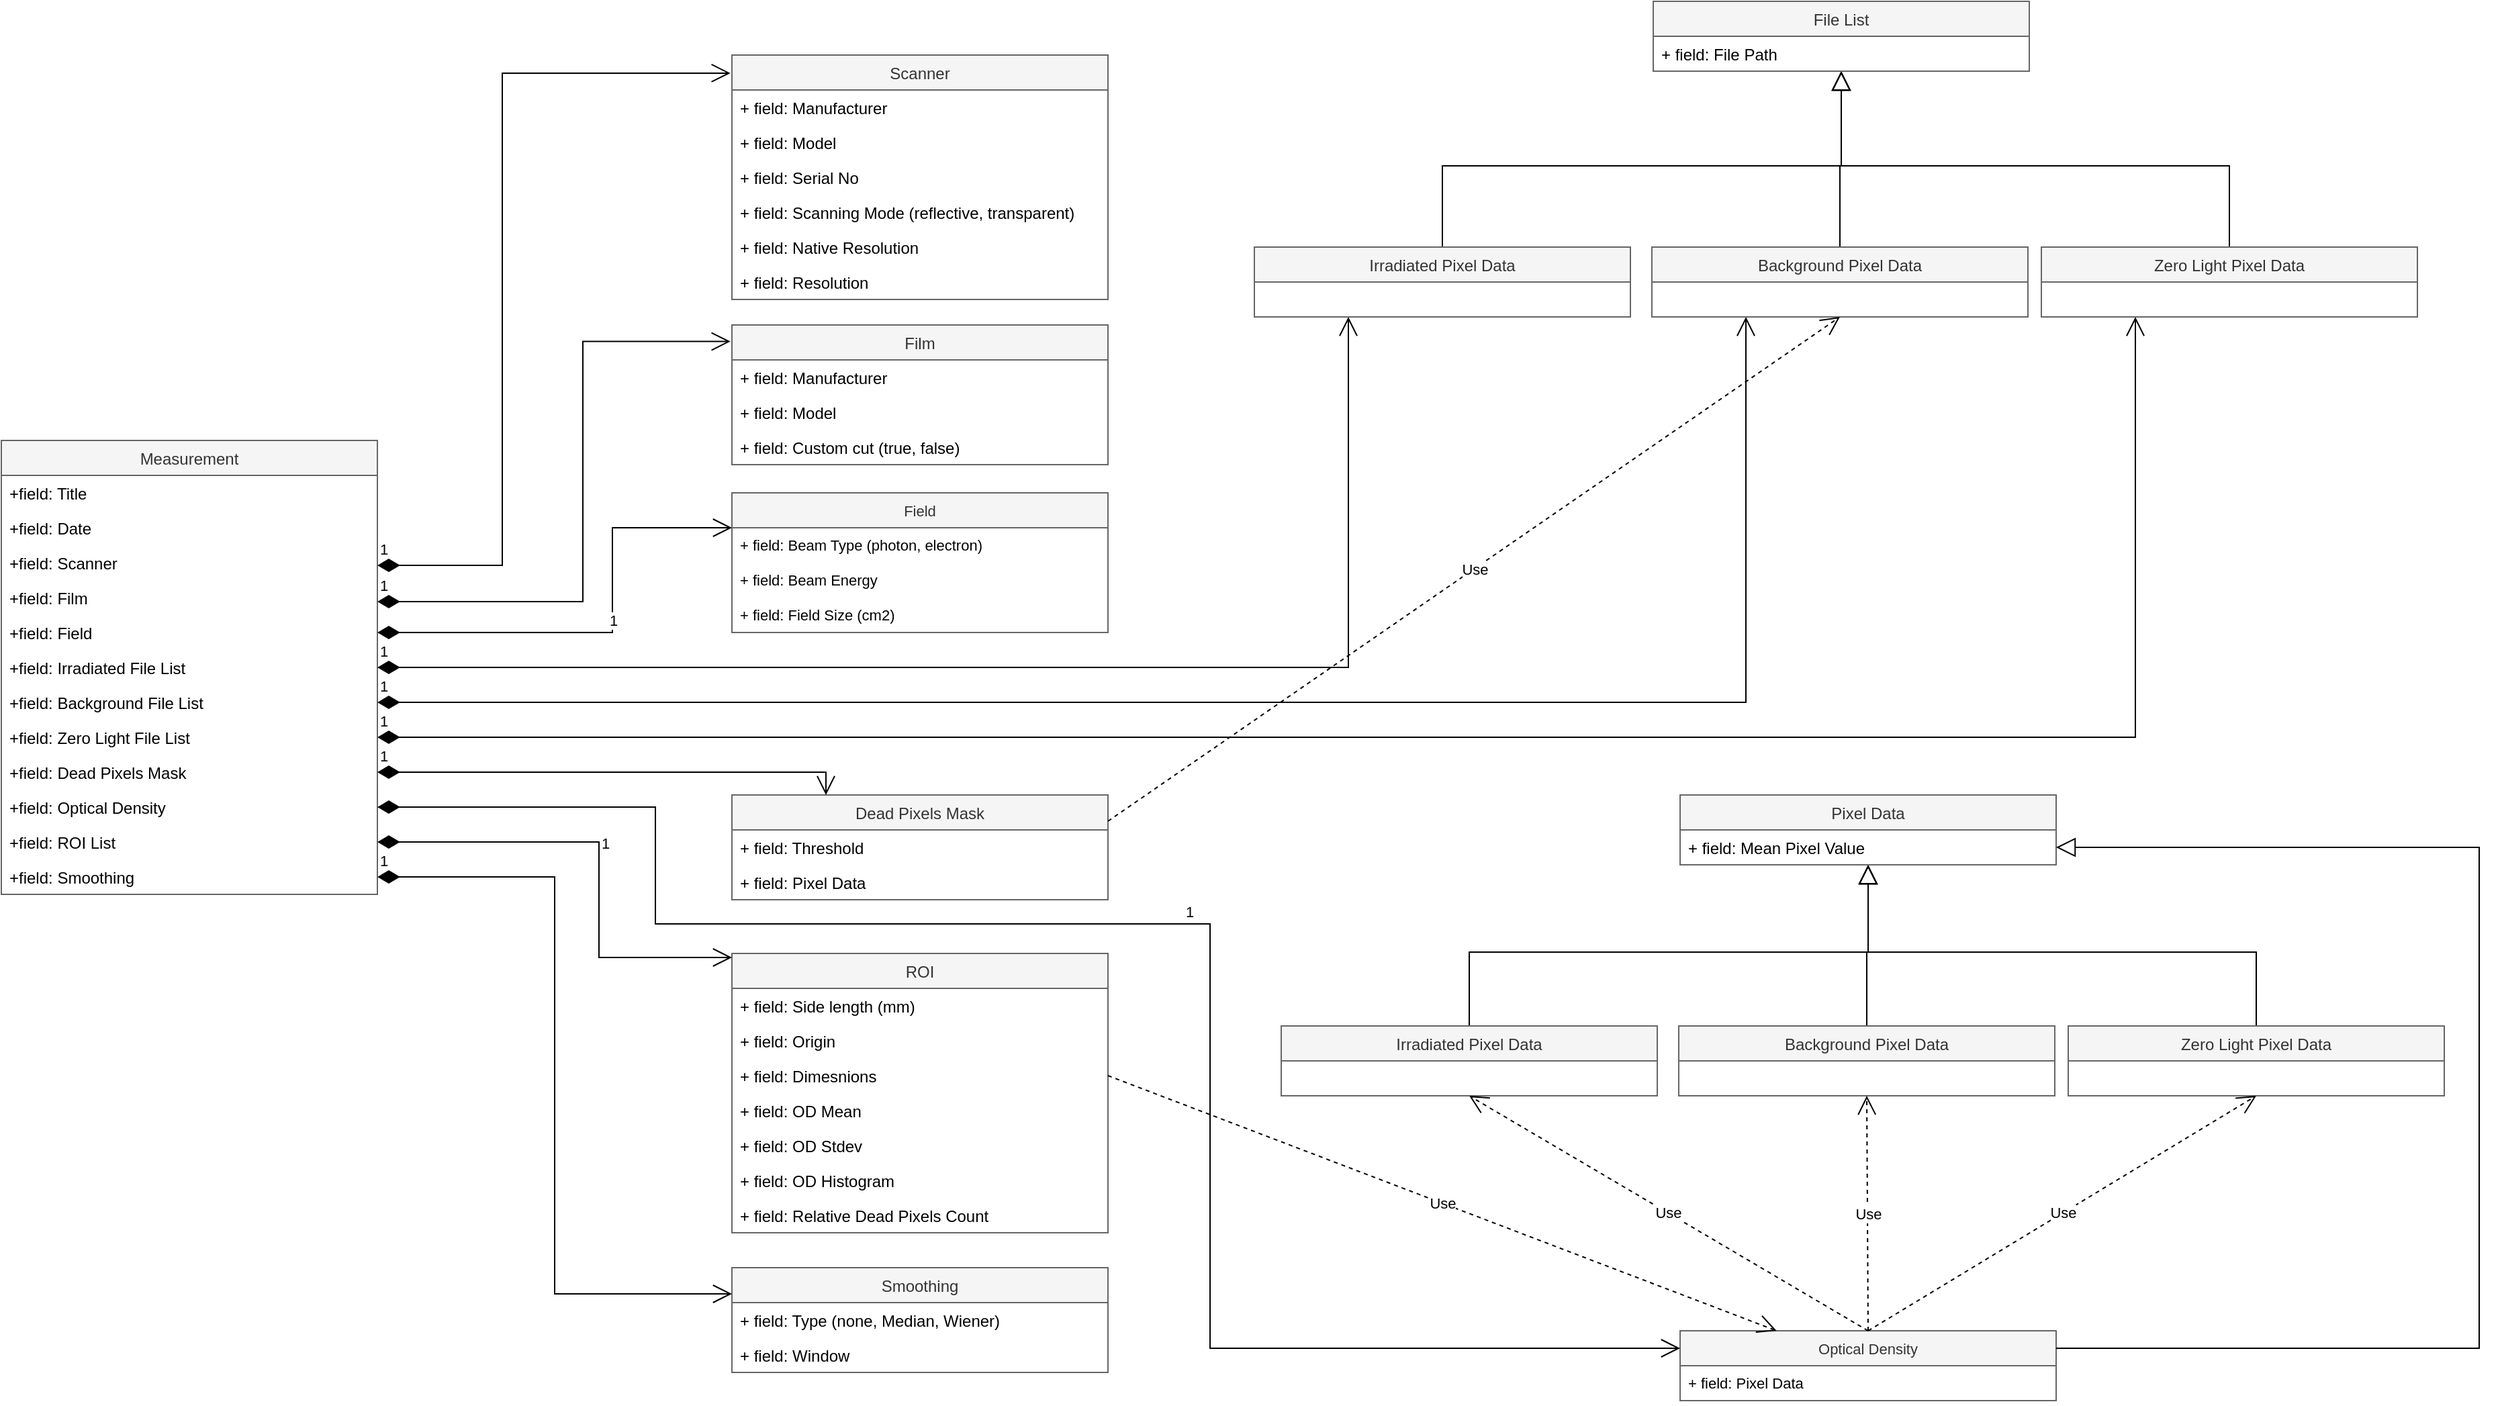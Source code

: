 <mxfile version="18.1.2" type="device"><diagram id="Cgivi8TTcmem7rVzOhgb" name="Page-1"><mxGraphModel dx="2188" dy="1557" grid="0" gridSize="10" guides="1" tooltips="1" connect="1" arrows="1" fold="1" page="0" pageScale="1" pageWidth="1920" pageHeight="1200" background="none" math="0" shadow="0"><root><mxCell id="0"/><mxCell id="1" parent="0"/><mxCell id="pAHylOsLLGRIV1jF3Gna-67" style="edgeStyle=orthogonalEdgeStyle;rounded=0;orthogonalLoop=1;jettySize=auto;html=1;exitX=0.5;exitY=0;exitDx=0;exitDy=0;endArrow=block;endFill=0;endSize=12;entryX=0.5;entryY=1;entryDx=0;entryDy=0;" edge="1" parent="1" source="pAHylOsLLGRIV1jF3Gna-60" target="pAHylOsLLGRIV1jF3Gna-33"><mxGeometry relative="1" as="geometry"><mxPoint x="1412" y="424" as="targetPoint"/></mxGeometry></mxCell><mxCell id="pAHylOsLLGRIV1jF3Gna-77" style="edgeStyle=orthogonalEdgeStyle;rounded=0;orthogonalLoop=1;jettySize=auto;html=1;exitX=0.5;exitY=0;exitDx=0;exitDy=0;endArrow=block;endFill=0;endSize=12;entryX=0.5;entryY=1;entryDx=0;entryDy=0;" edge="1" parent="1" source="pAHylOsLLGRIV1jF3Gna-65" target="pAHylOsLLGRIV1jF3Gna-33"><mxGeometry relative="1" as="geometry"><mxPoint x="877" y="675" as="sourcePoint"/><mxPoint x="1462" y="414" as="targetPoint"/></mxGeometry></mxCell><mxCell id="pAHylOsLLGRIV1jF3Gna-78" style="edgeStyle=orthogonalEdgeStyle;rounded=0;orthogonalLoop=1;jettySize=auto;html=1;exitX=0.5;exitY=0;exitDx=0;exitDy=0;endArrow=block;endFill=0;endSize=12;entryX=0.5;entryY=1;entryDx=0;entryDy=0;" edge="1" parent="1" source="pAHylOsLLGRIV1jF3Gna-66" target="pAHylOsLLGRIV1jF3Gna-33"><mxGeometry relative="1" as="geometry"><mxPoint x="887" y="685" as="sourcePoint"/><mxPoint x="1466" y="443" as="targetPoint"/></mxGeometry></mxCell><mxCell id="pAHylOsLLGRIV1jF3Gna-5" value="Measurement" style="swimlane;fontStyle=0;childLayout=stackLayout;horizontal=1;startSize=26;fillColor=#f5f5f5;horizontalStack=0;resizeParent=1;resizeParentMax=0;resizeLast=0;collapsible=1;marginBottom=0;fontColor=#333333;strokeColor=#666666;" vertex="1" parent="1"><mxGeometry x="50" y="60" width="280" height="338" as="geometry"/></mxCell><mxCell id="pAHylOsLLGRIV1jF3Gna-11" value="+field: Title&#xA;" style="text;strokeColor=none;fillColor=none;align=left;verticalAlign=top;spacingLeft=4;spacingRight=4;overflow=hidden;rotatable=0;points=[[0,0.5],[1,0.5]];portConstraint=eastwest;" vertex="1" parent="pAHylOsLLGRIV1jF3Gna-5"><mxGeometry y="26" width="280" height="26" as="geometry"/></mxCell><mxCell id="pAHylOsLLGRIV1jF3Gna-12" value="+field: Date" style="text;strokeColor=none;fillColor=none;align=left;verticalAlign=top;spacingLeft=4;spacingRight=4;overflow=hidden;rotatable=0;points=[[0,0.5],[1,0.5]];portConstraint=eastwest;" vertex="1" parent="pAHylOsLLGRIV1jF3Gna-5"><mxGeometry y="52" width="280" height="26" as="geometry"/></mxCell><mxCell id="pAHylOsLLGRIV1jF3Gna-14" value="+field: Scanner" style="text;strokeColor=none;fillColor=none;align=left;verticalAlign=top;spacingLeft=4;spacingRight=4;overflow=hidden;rotatable=0;points=[[0,0.5],[1,0.5]];portConstraint=eastwest;" vertex="1" parent="pAHylOsLLGRIV1jF3Gna-5"><mxGeometry y="78" width="280" height="26" as="geometry"/></mxCell><mxCell id="pAHylOsLLGRIV1jF3Gna-15" value="+field: Film" style="text;strokeColor=none;fillColor=none;align=left;verticalAlign=top;spacingLeft=4;spacingRight=4;overflow=hidden;rotatable=0;points=[[0,0.5],[1,0.5]];portConstraint=eastwest;" vertex="1" parent="pAHylOsLLGRIV1jF3Gna-5"><mxGeometry y="104" width="280" height="26" as="geometry"/></mxCell><mxCell id="pAHylOsLLGRIV1jF3Gna-122" value="+field: Field" style="text;strokeColor=none;fillColor=none;align=left;verticalAlign=top;spacingLeft=4;spacingRight=4;overflow=hidden;rotatable=0;points=[[0,0.5],[1,0.5]];portConstraint=eastwest;" vertex="1" parent="pAHylOsLLGRIV1jF3Gna-5"><mxGeometry y="130" width="280" height="26" as="geometry"/></mxCell><mxCell id="pAHylOsLLGRIV1jF3Gna-6" value="+field: Irradiated File List&#xA;" style="text;strokeColor=none;fillColor=none;align=left;verticalAlign=top;spacingLeft=4;spacingRight=4;overflow=hidden;rotatable=0;points=[[0,0.5],[1,0.5]];portConstraint=eastwest;" vertex="1" parent="pAHylOsLLGRIV1jF3Gna-5"><mxGeometry y="156" width="280" height="26" as="geometry"/></mxCell><mxCell id="pAHylOsLLGRIV1jF3Gna-7" value="+field: Background File List" style="text;strokeColor=none;fillColor=none;align=left;verticalAlign=top;spacingLeft=4;spacingRight=4;overflow=hidden;rotatable=0;points=[[0,0.5],[1,0.5]];portConstraint=eastwest;" vertex="1" parent="pAHylOsLLGRIV1jF3Gna-5"><mxGeometry y="182" width="280" height="26" as="geometry"/></mxCell><mxCell id="pAHylOsLLGRIV1jF3Gna-8" value="+field: Zero Light File List" style="text;strokeColor=none;fillColor=none;align=left;verticalAlign=top;spacingLeft=4;spacingRight=4;overflow=hidden;rotatable=0;points=[[0,0.5],[1,0.5]];portConstraint=eastwest;" vertex="1" parent="pAHylOsLLGRIV1jF3Gna-5"><mxGeometry y="208" width="280" height="26" as="geometry"/></mxCell><mxCell id="pAHylOsLLGRIV1jF3Gna-9" value="+field: Dead Pixels Mask" style="text;strokeColor=none;fillColor=none;align=left;verticalAlign=top;spacingLeft=4;spacingRight=4;overflow=hidden;rotatable=0;points=[[0,0.5],[1,0.5]];portConstraint=eastwest;" vertex="1" parent="pAHylOsLLGRIV1jF3Gna-5"><mxGeometry y="234" width="280" height="26" as="geometry"/></mxCell><mxCell id="pAHylOsLLGRIV1jF3Gna-10" value="+field: Optical Density" style="text;strokeColor=none;fillColor=none;align=left;verticalAlign=top;spacingLeft=4;spacingRight=4;overflow=hidden;rotatable=0;points=[[0,0.5],[1,0.5]];portConstraint=eastwest;" vertex="1" parent="pAHylOsLLGRIV1jF3Gna-5"><mxGeometry y="260" width="280" height="26" as="geometry"/></mxCell><mxCell id="pAHylOsLLGRIV1jF3Gna-32" value="+field: ROI List" style="text;strokeColor=none;fillColor=none;align=left;verticalAlign=top;spacingLeft=4;spacingRight=4;overflow=hidden;rotatable=0;points=[[0,0.5],[1,0.5]];portConstraint=eastwest;" vertex="1" parent="pAHylOsLLGRIV1jF3Gna-5"><mxGeometry y="286" width="280" height="26" as="geometry"/></mxCell><mxCell id="pAHylOsLLGRIV1jF3Gna-50" value="+field: Smoothing&#xA;" style="text;strokeColor=none;fillColor=none;align=left;verticalAlign=top;spacingLeft=4;spacingRight=4;overflow=hidden;rotatable=0;points=[[0,0.5],[1,0.5]];portConstraint=eastwest;" vertex="1" parent="pAHylOsLLGRIV1jF3Gna-5"><mxGeometry y="312" width="280" height="26" as="geometry"/></mxCell><mxCell id="pAHylOsLLGRIV1jF3Gna-16" value="Scanner" style="swimlane;fontStyle=0;childLayout=stackLayout;horizontal=1;startSize=26;fillColor=#f5f5f5;horizontalStack=0;resizeParent=1;resizeParentMax=0;resizeLast=0;collapsible=1;marginBottom=0;fontColor=#333333;strokeColor=#666666;" vertex="1" parent="1"><mxGeometry x="594" y="-227" width="280" height="182" as="geometry"/></mxCell><mxCell id="pAHylOsLLGRIV1jF3Gna-18" value="+ field: Manufacturer" style="text;strokeColor=none;fillColor=none;align=left;verticalAlign=top;spacingLeft=4;spacingRight=4;overflow=hidden;rotatable=0;points=[[0,0.5],[1,0.5]];portConstraint=eastwest;" vertex="1" parent="pAHylOsLLGRIV1jF3Gna-16"><mxGeometry y="26" width="280" height="26" as="geometry"/></mxCell><mxCell id="pAHylOsLLGRIV1jF3Gna-20" value="+ field: Model" style="text;strokeColor=none;fillColor=none;align=left;verticalAlign=top;spacingLeft=4;spacingRight=4;overflow=hidden;rotatable=0;points=[[0,0.5],[1,0.5]];portConstraint=eastwest;" vertex="1" parent="pAHylOsLLGRIV1jF3Gna-16"><mxGeometry y="52" width="280" height="26" as="geometry"/></mxCell><mxCell id="pAHylOsLLGRIV1jF3Gna-21" value="+ field: Serial No" style="text;strokeColor=none;fillColor=none;align=left;verticalAlign=top;spacingLeft=4;spacingRight=4;overflow=hidden;rotatable=0;points=[[0,0.5],[1,0.5]];portConstraint=eastwest;" vertex="1" parent="pAHylOsLLGRIV1jF3Gna-16"><mxGeometry y="78" width="280" height="26" as="geometry"/></mxCell><mxCell id="pAHylOsLLGRIV1jF3Gna-19" value="+ field: Scanning Mode (reflective, transparent)" style="text;strokeColor=none;fillColor=none;align=left;verticalAlign=top;spacingLeft=4;spacingRight=4;overflow=hidden;rotatable=0;points=[[0,0.5],[1,0.5]];portConstraint=eastwest;" vertex="1" parent="pAHylOsLLGRIV1jF3Gna-16"><mxGeometry y="104" width="280" height="26" as="geometry"/></mxCell><mxCell id="pAHylOsLLGRIV1jF3Gna-22" value="+ field: Native Resolution" style="text;strokeColor=none;fillColor=none;align=left;verticalAlign=top;spacingLeft=4;spacingRight=4;overflow=hidden;rotatable=0;points=[[0,0.5],[1,0.5]];portConstraint=eastwest;" vertex="1" parent="pAHylOsLLGRIV1jF3Gna-16"><mxGeometry y="130" width="280" height="26" as="geometry"/></mxCell><mxCell id="pAHylOsLLGRIV1jF3Gna-31" value="+ field: Resolution" style="text;strokeColor=none;fillColor=none;align=left;verticalAlign=top;spacingLeft=4;spacingRight=4;overflow=hidden;rotatable=0;points=[[0,0.5],[1,0.5]];portConstraint=eastwest;" vertex="1" parent="pAHylOsLLGRIV1jF3Gna-16"><mxGeometry y="156" width="280" height="26" as="geometry"/></mxCell><mxCell id="pAHylOsLLGRIV1jF3Gna-23" value="Film" style="swimlane;fontStyle=0;childLayout=stackLayout;horizontal=1;startSize=26;fillColor=#f5f5f5;horizontalStack=0;resizeParent=1;resizeParentMax=0;resizeLast=0;collapsible=1;marginBottom=0;fontColor=#333333;strokeColor=#666666;" vertex="1" parent="1"><mxGeometry x="594" y="-26" width="280" height="104" as="geometry"/></mxCell><mxCell id="pAHylOsLLGRIV1jF3Gna-24" value="+ field: Manufacturer" style="text;strokeColor=none;fillColor=none;align=left;verticalAlign=top;spacingLeft=4;spacingRight=4;overflow=hidden;rotatable=0;points=[[0,0.5],[1,0.5]];portConstraint=eastwest;" vertex="1" parent="pAHylOsLLGRIV1jF3Gna-23"><mxGeometry y="26" width="280" height="26" as="geometry"/></mxCell><mxCell id="pAHylOsLLGRIV1jF3Gna-27" value="+ field: Model" style="text;strokeColor=none;fillColor=none;align=left;verticalAlign=top;spacingLeft=4;spacingRight=4;overflow=hidden;rotatable=0;points=[[0,0.5],[1,0.5]];portConstraint=eastwest;" vertex="1" parent="pAHylOsLLGRIV1jF3Gna-23"><mxGeometry y="52" width="280" height="26" as="geometry"/></mxCell><mxCell id="pAHylOsLLGRIV1jF3Gna-28" value="+ field: Custom cut (true, false)&#xA;" style="text;strokeColor=none;fillColor=none;align=left;verticalAlign=top;spacingLeft=4;spacingRight=4;overflow=hidden;rotatable=0;points=[[0,0.5],[1,0.5]];portConstraint=eastwest;" vertex="1" parent="pAHylOsLLGRIV1jF3Gna-23"><mxGeometry y="78" width="280" height="26" as="geometry"/></mxCell><mxCell id="pAHylOsLLGRIV1jF3Gna-38" value="ROI" style="swimlane;fontStyle=0;childLayout=stackLayout;horizontal=1;startSize=26;fillColor=#f5f5f5;horizontalStack=0;resizeParent=1;resizeParentMax=0;resizeLast=0;collapsible=1;marginBottom=0;fontColor=#333333;strokeColor=#666666;" vertex="1" parent="1"><mxGeometry x="594" y="442" width="280" height="208" as="geometry"/></mxCell><mxCell id="pAHylOsLLGRIV1jF3Gna-39" value="+ field: Side length (mm)" style="text;strokeColor=none;fillColor=none;align=left;verticalAlign=top;spacingLeft=4;spacingRight=4;overflow=hidden;rotatable=0;points=[[0,0.5],[1,0.5]];portConstraint=eastwest;" vertex="1" parent="pAHylOsLLGRIV1jF3Gna-38"><mxGeometry y="26" width="280" height="26" as="geometry"/></mxCell><mxCell id="pAHylOsLLGRIV1jF3Gna-106" value="+ field: Origin" style="text;strokeColor=none;fillColor=none;align=left;verticalAlign=top;spacingLeft=4;spacingRight=4;overflow=hidden;rotatable=0;points=[[0,0.5],[1,0.5]];portConstraint=eastwest;" vertex="1" parent="pAHylOsLLGRIV1jF3Gna-38"><mxGeometry y="52" width="280" height="26" as="geometry"/></mxCell><mxCell id="pAHylOsLLGRIV1jF3Gna-42" value="+ field: Dimesnions" style="text;strokeColor=none;fillColor=none;align=left;verticalAlign=top;spacingLeft=4;spacingRight=4;overflow=hidden;rotatable=0;points=[[0,0.5],[1,0.5]];portConstraint=eastwest;" vertex="1" parent="pAHylOsLLGRIV1jF3Gna-38"><mxGeometry y="78" width="280" height="26" as="geometry"/></mxCell><mxCell id="pAHylOsLLGRIV1jF3Gna-112" value="+ field: OD Mean" style="text;strokeColor=none;fillColor=none;align=left;verticalAlign=top;spacingLeft=4;spacingRight=4;overflow=hidden;rotatable=0;points=[[0,0.5],[1,0.5]];portConstraint=eastwest;" vertex="1" parent="pAHylOsLLGRIV1jF3Gna-38"><mxGeometry y="104" width="280" height="26" as="geometry"/></mxCell><mxCell id="pAHylOsLLGRIV1jF3Gna-113" value="+ field: OD Stdev" style="text;strokeColor=none;fillColor=none;align=left;verticalAlign=top;spacingLeft=4;spacingRight=4;overflow=hidden;rotatable=0;points=[[0,0.5],[1,0.5]];portConstraint=eastwest;" vertex="1" parent="pAHylOsLLGRIV1jF3Gna-38"><mxGeometry y="130" width="280" height="26" as="geometry"/></mxCell><mxCell id="pAHylOsLLGRIV1jF3Gna-114" value="+ field: OD Histogram" style="text;strokeColor=none;fillColor=none;align=left;verticalAlign=top;spacingLeft=4;spacingRight=4;overflow=hidden;rotatable=0;points=[[0,0.5],[1,0.5]];portConstraint=eastwest;" vertex="1" parent="pAHylOsLLGRIV1jF3Gna-38"><mxGeometry y="156" width="280" height="26" as="geometry"/></mxCell><mxCell id="pAHylOsLLGRIV1jF3Gna-115" value="+ field: Relative Dead Pixels Count" style="text;strokeColor=none;fillColor=none;align=left;verticalAlign=top;spacingLeft=4;spacingRight=4;overflow=hidden;rotatable=0;points=[[0,0.5],[1,0.5]];portConstraint=eastwest;" vertex="1" parent="pAHylOsLLGRIV1jF3Gna-38"><mxGeometry y="182" width="280" height="26" as="geometry"/></mxCell><mxCell id="pAHylOsLLGRIV1jF3Gna-44" value="Dead Pixels Mask" style="swimlane;fontStyle=0;childLayout=stackLayout;horizontal=1;startSize=26;fillColor=#f5f5f5;horizontalStack=0;resizeParent=1;resizeParentMax=0;resizeLast=0;collapsible=1;marginBottom=0;fontColor=#333333;strokeColor=#666666;" vertex="1" parent="1"><mxGeometry x="594" y="324" width="280" height="78" as="geometry"/></mxCell><mxCell id="pAHylOsLLGRIV1jF3Gna-49" value="+ field: Threshold" style="text;strokeColor=none;fillColor=none;align=left;verticalAlign=top;spacingLeft=4;spacingRight=4;overflow=hidden;rotatable=0;points=[[0,0.5],[1,0.5]];portConstraint=eastwest;" vertex="1" parent="pAHylOsLLGRIV1jF3Gna-44"><mxGeometry y="26" width="280" height="26" as="geometry"/></mxCell><mxCell id="pAHylOsLLGRIV1jF3Gna-46" value="+ field: Pixel Data" style="text;strokeColor=none;fillColor=none;align=left;verticalAlign=top;spacingLeft=4;spacingRight=4;overflow=hidden;rotatable=0;points=[[0,0.5],[1,0.5]];portConstraint=eastwest;" vertex="1" parent="pAHylOsLLGRIV1jF3Gna-44"><mxGeometry y="52" width="280" height="26" as="geometry"/></mxCell><mxCell id="pAHylOsLLGRIV1jF3Gna-52" value="Smoothing" style="swimlane;fontStyle=0;childLayout=stackLayout;horizontal=1;startSize=26;fillColor=#f5f5f5;horizontalStack=0;resizeParent=1;resizeParentMax=0;resizeLast=0;collapsible=1;marginBottom=0;fontColor=#333333;strokeColor=#666666;" vertex="1" parent="1"><mxGeometry x="594" y="676" width="280" height="78" as="geometry"/></mxCell><mxCell id="pAHylOsLLGRIV1jF3Gna-53" value="+ field: Type (none, Median, Wiener)" style="text;strokeColor=none;fillColor=none;align=left;verticalAlign=top;spacingLeft=4;spacingRight=4;overflow=hidden;rotatable=0;points=[[0,0.5],[1,0.5]];portConstraint=eastwest;" vertex="1" parent="pAHylOsLLGRIV1jF3Gna-52"><mxGeometry y="26" width="280" height="26" as="geometry"/></mxCell><mxCell id="pAHylOsLLGRIV1jF3Gna-54" value="+ field: Window" style="text;strokeColor=none;fillColor=none;align=left;verticalAlign=top;spacingLeft=4;spacingRight=4;overflow=hidden;rotatable=0;points=[[0,0.5],[1,0.5]];portConstraint=eastwest;" vertex="1" parent="pAHylOsLLGRIV1jF3Gna-52"><mxGeometry y="52" width="280" height="26" as="geometry"/></mxCell><mxCell id="pAHylOsLLGRIV1jF3Gna-57" value="1" style="endArrow=open;html=1;endSize=12;startArrow=diamondThin;startSize=14;startFill=1;align=left;verticalAlign=bottom;rounded=0;entryX=-0.004;entryY=0.074;entryDx=0;entryDy=0;entryPerimeter=0;edgeStyle=orthogonalEdgeStyle;" edge="1" parent="1" source="pAHylOsLLGRIV1jF3Gna-14" target="pAHylOsLLGRIV1jF3Gna-16"><mxGeometry x="-1" y="3" relative="1" as="geometry"><mxPoint x="366" y="154" as="sourcePoint"/><mxPoint x="526" y="154" as="targetPoint"/><Array as="points"><mxPoint x="423" y="153"/><mxPoint x="423" y="-214"/></Array></mxGeometry></mxCell><mxCell id="pAHylOsLLGRIV1jF3Gna-58" value="1" style="endArrow=open;html=1;endSize=12;startArrow=diamondThin;startSize=14;startFill=1;align=left;verticalAlign=bottom;rounded=0;entryX=-0.004;entryY=0.118;entryDx=0;entryDy=0;entryPerimeter=0;shadow=0;sketch=0;edgeStyle=orthogonalEdgeStyle;" edge="1" parent="1" source="pAHylOsLLGRIV1jF3Gna-15" target="pAHylOsLLGRIV1jF3Gna-23"><mxGeometry x="-1" y="3" relative="1" as="geometry"><mxPoint x="532" y="383" as="sourcePoint"/><mxPoint x="692" y="383" as="targetPoint"/><Array as="points"><mxPoint x="483" y="180"/></Array></mxGeometry></mxCell><mxCell id="pAHylOsLLGRIV1jF3Gna-60" value="Irradiated Pixel Data" style="swimlane;fontStyle=0;childLayout=stackLayout;horizontal=1;startSize=26;fillColor=#f5f5f5;horizontalStack=0;resizeParent=1;resizeParentMax=0;resizeLast=0;collapsible=1;marginBottom=0;fontColor=#333333;strokeColor=#666666;" vertex="1" parent="1"><mxGeometry x="1003" y="496" width="280" height="52" as="geometry"/></mxCell><mxCell id="pAHylOsLLGRIV1jF3Gna-66" value="Zero Light Pixel Data" style="swimlane;fontStyle=0;childLayout=stackLayout;horizontal=1;startSize=26;fillColor=#f5f5f5;horizontalStack=0;resizeParent=1;resizeParentMax=0;resizeLast=0;collapsible=1;marginBottom=0;fontColor=#333333;strokeColor=#666666;" vertex="1" parent="1"><mxGeometry x="1589" y="496" width="280" height="52" as="geometry"/></mxCell><mxCell id="pAHylOsLLGRIV1jF3Gna-72" value="1" style="endArrow=open;html=1;endSize=12;startArrow=diamondThin;startSize=14;startFill=1;edgeStyle=orthogonalEdgeStyle;align=left;verticalAlign=bottom;rounded=0;shadow=0;sketch=0;entryX=0.25;entryY=1;entryDx=0;entryDy=0;" edge="1" parent="1" source="pAHylOsLLGRIV1jF3Gna-6" target="pAHylOsLLGRIV1jF3Gna-82"><mxGeometry x="-1" y="3" relative="1" as="geometry"><mxPoint x="532" y="383" as="sourcePoint"/><mxPoint x="607" y="53" as="targetPoint"/></mxGeometry></mxCell><mxCell id="pAHylOsLLGRIV1jF3Gna-73" value="1" style="endArrow=open;html=1;endSize=12;startArrow=diamondThin;startSize=14;startFill=1;edgeStyle=orthogonalEdgeStyle;align=left;verticalAlign=bottom;rounded=0;shadow=0;sketch=0;entryX=0.25;entryY=1;entryDx=0;entryDy=0;" edge="1" parent="1" source="pAHylOsLLGRIV1jF3Gna-8" target="pAHylOsLLGRIV1jF3Gna-83"><mxGeometry x="-1" y="3" relative="1" as="geometry"><mxPoint x="532" y="383" as="sourcePoint"/><mxPoint x="959" y="61" as="targetPoint"/></mxGeometry></mxCell><mxCell id="pAHylOsLLGRIV1jF3Gna-74" value="1" style="endArrow=open;html=1;endSize=12;startArrow=diamondThin;startSize=14;startFill=1;edgeStyle=orthogonalEdgeStyle;align=left;verticalAlign=bottom;rounded=0;shadow=0;sketch=0;entryX=0.25;entryY=1;entryDx=0;entryDy=0;" edge="1" parent="1" source="pAHylOsLLGRIV1jF3Gna-7" target="pAHylOsLLGRIV1jF3Gna-87"><mxGeometry x="-1" y="3" relative="1" as="geometry"><mxPoint x="532" y="383" as="sourcePoint"/><mxPoint x="821" y="58" as="targetPoint"/></mxGeometry></mxCell><mxCell id="pAHylOsLLGRIV1jF3Gna-33" value="Pixel Data" style="swimlane;fontStyle=0;childLayout=stackLayout;horizontal=1;startSize=26;fillColor=#f5f5f5;horizontalStack=0;resizeParent=1;resizeParentMax=0;resizeLast=0;collapsible=1;marginBottom=0;fontColor=#333333;strokeColor=#666666;" vertex="1" parent="1"><mxGeometry x="1300" y="324" width="280" height="52" as="geometry"/></mxCell><mxCell id="pAHylOsLLGRIV1jF3Gna-35" value="+ field: Mean Pixel Value" style="text;strokeColor=none;fillColor=none;align=left;verticalAlign=top;spacingLeft=4;spacingRight=4;overflow=hidden;rotatable=0;points=[[0,0.5],[1,0.5]];portConstraint=eastwest;" vertex="1" parent="pAHylOsLLGRIV1jF3Gna-33"><mxGeometry y="26" width="280" height="26" as="geometry"/></mxCell><mxCell id="pAHylOsLLGRIV1jF3Gna-65" value="Background Pixel Data" style="swimlane;fontStyle=0;childLayout=stackLayout;horizontal=1;startSize=26;fillColor=#f5f5f5;horizontalStack=0;resizeParent=1;resizeParentMax=0;resizeLast=0;collapsible=1;marginBottom=0;fontColor=#333333;strokeColor=#666666;" vertex="1" parent="1"><mxGeometry x="1299" y="496" width="280" height="52" as="geometry"/></mxCell><mxCell id="pAHylOsLLGRIV1jF3Gna-79" style="edgeStyle=orthogonalEdgeStyle;rounded=0;orthogonalLoop=1;jettySize=auto;html=1;exitX=0.5;exitY=0;exitDx=0;exitDy=0;endArrow=block;endFill=0;endSize=12;entryX=0.5;entryY=1;entryDx=0;entryDy=0;" edge="1" source="pAHylOsLLGRIV1jF3Gna-82" target="pAHylOsLLGRIV1jF3Gna-84" parent="1"><mxGeometry relative="1" as="geometry"><mxPoint x="1392" y="-156" as="targetPoint"/></mxGeometry></mxCell><mxCell id="pAHylOsLLGRIV1jF3Gna-80" style="edgeStyle=orthogonalEdgeStyle;rounded=0;orthogonalLoop=1;jettySize=auto;html=1;exitX=0.5;exitY=0;exitDx=0;exitDy=0;endArrow=block;endFill=0;endSize=12;entryX=0.5;entryY=1;entryDx=0;entryDy=0;" edge="1" source="pAHylOsLLGRIV1jF3Gna-87" target="pAHylOsLLGRIV1jF3Gna-84" parent="1"><mxGeometry relative="1" as="geometry"><mxPoint x="857" y="95" as="sourcePoint"/><mxPoint x="1442" y="-166" as="targetPoint"/></mxGeometry></mxCell><mxCell id="pAHylOsLLGRIV1jF3Gna-81" style="edgeStyle=orthogonalEdgeStyle;rounded=0;orthogonalLoop=1;jettySize=auto;html=1;exitX=0.5;exitY=0;exitDx=0;exitDy=0;endArrow=block;endFill=0;endSize=12;entryX=0.5;entryY=1;entryDx=0;entryDy=0;" edge="1" source="pAHylOsLLGRIV1jF3Gna-83" target="pAHylOsLLGRIV1jF3Gna-84" parent="1"><mxGeometry relative="1" as="geometry"><mxPoint x="867" y="105" as="sourcePoint"/><mxPoint x="1446" y="-137" as="targetPoint"/></mxGeometry></mxCell><mxCell id="pAHylOsLLGRIV1jF3Gna-82" value="Irradiated Pixel Data" style="swimlane;fontStyle=0;childLayout=stackLayout;horizontal=1;startSize=26;fillColor=#f5f5f5;horizontalStack=0;resizeParent=1;resizeParentMax=0;resizeLast=0;collapsible=1;marginBottom=0;fontColor=#333333;strokeColor=#666666;" vertex="1" parent="1"><mxGeometry x="983" y="-84" width="280" height="52" as="geometry"/></mxCell><mxCell id="pAHylOsLLGRIV1jF3Gna-83" value="Zero Light Pixel Data" style="swimlane;fontStyle=0;childLayout=stackLayout;horizontal=1;startSize=26;fillColor=#f5f5f5;horizontalStack=0;resizeParent=1;resizeParentMax=0;resizeLast=0;collapsible=1;marginBottom=0;fontColor=#333333;strokeColor=#666666;" vertex="1" parent="1"><mxGeometry x="1569" y="-84" width="280" height="52" as="geometry"/></mxCell><mxCell id="pAHylOsLLGRIV1jF3Gna-84" value="File List" style="swimlane;fontStyle=0;childLayout=stackLayout;horizontal=1;startSize=26;fillColor=#f5f5f5;horizontalStack=0;resizeParent=1;resizeParentMax=0;resizeLast=0;collapsible=1;marginBottom=0;fontColor=#333333;strokeColor=#666666;" vertex="1" parent="1"><mxGeometry x="1280" y="-267" width="280" height="52" as="geometry"/></mxCell><mxCell id="pAHylOsLLGRIV1jF3Gna-85" value="+ field: File Path" style="text;strokeColor=none;fillColor=none;align=left;verticalAlign=top;spacingLeft=4;spacingRight=4;overflow=hidden;rotatable=0;points=[[0,0.5],[1,0.5]];portConstraint=eastwest;" vertex="1" parent="pAHylOsLLGRIV1jF3Gna-84"><mxGeometry y="26" width="280" height="26" as="geometry"/></mxCell><mxCell id="pAHylOsLLGRIV1jF3Gna-87" value="Background Pixel Data" style="swimlane;fontStyle=0;childLayout=stackLayout;horizontal=1;startSize=26;fillColor=#f5f5f5;horizontalStack=0;resizeParent=1;resizeParentMax=0;resizeLast=0;collapsible=1;marginBottom=0;fontColor=#333333;strokeColor=#666666;" vertex="1" parent="1"><mxGeometry x="1279" y="-84" width="280" height="52" as="geometry"/></mxCell><mxCell id="pAHylOsLLGRIV1jF3Gna-90" value="1" style="endArrow=open;html=1;endSize=12;startArrow=diamondThin;startSize=14;startFill=1;edgeStyle=orthogonalEdgeStyle;align=left;verticalAlign=bottom;rounded=0;shadow=0;sketch=0;entryX=0.25;entryY=0;entryDx=0;entryDy=0;" edge="1" parent="1" source="pAHylOsLLGRIV1jF3Gna-9" target="pAHylOsLLGRIV1jF3Gna-44"><mxGeometry x="-1" y="3" relative="1" as="geometry"><mxPoint x="340" y="265.0" as="sourcePoint"/><mxPoint x="1344" y="400" as="targetPoint"/><Array as="points"><mxPoint x="664" y="307"/></Array></mxGeometry></mxCell><mxCell id="pAHylOsLLGRIV1jF3Gna-91" value="Optical Density" style="swimlane;fontStyle=0;childLayout=stackLayout;horizontal=1;startSize=26;fillColor=#f5f5f5;horizontalStack=0;resizeParent=1;resizeParentMax=0;resizeLast=0;collapsible=1;marginBottom=0;fontFamily=Helvetica;fontSize=11;fontColor=#333333;strokeColor=#666666;" vertex="1" parent="1"><mxGeometry x="1300" y="723" width="280" height="52" as="geometry"/></mxCell><mxCell id="pAHylOsLLGRIV1jF3Gna-92" value="+ field: Pixel Data" style="text;strokeColor=none;fillColor=none;align=left;verticalAlign=top;spacingLeft=4;spacingRight=4;overflow=hidden;rotatable=0;points=[[0,0.5],[1,0.5]];portConstraint=eastwest;fontFamily=Helvetica;fontSize=11;fontColor=default;" vertex="1" parent="pAHylOsLLGRIV1jF3Gna-91"><mxGeometry y="26" width="280" height="26" as="geometry"/></mxCell><mxCell id="pAHylOsLLGRIV1jF3Gna-96" value="Use" style="endArrow=open;endSize=12;dashed=1;html=1;rounded=0;labelBackgroundColor=default;fontFamily=Helvetica;fontSize=11;fontColor=default;strokeColor=default;shape=connector;jumpStyle=arc;exitX=0.5;exitY=0;exitDx=0;exitDy=0;entryX=0.5;entryY=1;entryDx=0;entryDy=0;" edge="1" parent="1" source="pAHylOsLLGRIV1jF3Gna-91" target="pAHylOsLLGRIV1jF3Gna-60"><mxGeometry width="160" relative="1" as="geometry"><mxPoint x="944" y="719" as="sourcePoint"/><mxPoint x="1104" y="719" as="targetPoint"/></mxGeometry></mxCell><mxCell id="pAHylOsLLGRIV1jF3Gna-97" value="Use" style="endArrow=open;endSize=12;dashed=1;html=1;rounded=0;labelBackgroundColor=default;fontFamily=Helvetica;fontSize=11;fontColor=default;strokeColor=default;shape=connector;jumpStyle=arc;exitX=0.5;exitY=0;exitDx=0;exitDy=0;entryX=0.5;entryY=1;entryDx=0;entryDy=0;" edge="1" parent="1" source="pAHylOsLLGRIV1jF3Gna-91" target="pAHylOsLLGRIV1jF3Gna-65"><mxGeometry width="160" relative="1" as="geometry"><mxPoint x="1450" y="647" as="sourcePoint"/><mxPoint x="1153" y="558" as="targetPoint"/></mxGeometry></mxCell><mxCell id="pAHylOsLLGRIV1jF3Gna-98" value="Use" style="endArrow=open;endSize=12;dashed=1;html=1;rounded=0;labelBackgroundColor=default;fontFamily=Helvetica;fontSize=11;fontColor=default;strokeColor=default;shape=connector;jumpStyle=arc;entryX=0.5;entryY=1;entryDx=0;entryDy=0;exitX=0.5;exitY=0;exitDx=0;exitDy=0;" edge="1" parent="1" source="pAHylOsLLGRIV1jF3Gna-91" target="pAHylOsLLGRIV1jF3Gna-66"><mxGeometry width="160" relative="1" as="geometry"><mxPoint x="1455" y="625" as="sourcePoint"/><mxPoint x="1449" y="558" as="targetPoint"/></mxGeometry></mxCell><mxCell id="pAHylOsLLGRIV1jF3Gna-100" value="1" style="endArrow=open;html=1;endSize=12;startArrow=diamondThin;startSize=14;startFill=1;edgeStyle=orthogonalEdgeStyle;align=left;verticalAlign=bottom;rounded=0;shadow=0;sketch=0;jumpStyle=none;exitX=1;exitY=0.5;exitDx=0;exitDy=0;" edge="1" parent="1" source="pAHylOsLLGRIV1jF3Gna-32" target="pAHylOsLLGRIV1jF3Gna-38"><mxGeometry relative="1" as="geometry"><mxPoint x="379" y="487" as="sourcePoint"/><mxPoint x="543" y="492" as="targetPoint"/><Array as="points"><mxPoint x="495" y="359"/><mxPoint x="495" y="445"/></Array></mxGeometry></mxCell><mxCell id="pAHylOsLLGRIV1jF3Gna-105" value="1" style="endArrow=open;html=1;endSize=12;startArrow=diamondThin;startSize=14;startFill=1;edgeStyle=orthogonalEdgeStyle;align=left;verticalAlign=bottom;rounded=0;shadow=0;sketch=0;entryX=0;entryY=0.25;entryDx=0;entryDy=0;jumpStyle=arc;" edge="1" parent="1" source="pAHylOsLLGRIV1jF3Gna-50" target="pAHylOsLLGRIV1jF3Gna-52"><mxGeometry x="-1" y="3" relative="1" as="geometry"><mxPoint x="340" y="343" as="sourcePoint"/><mxPoint x="604" y="520.5" as="targetPoint"/></mxGeometry></mxCell><mxCell id="pAHylOsLLGRIV1jF3Gna-107" value="Use" style="endArrow=open;endSize=12;dashed=1;html=1;rounded=0;labelBackgroundColor=default;fontFamily=Helvetica;fontSize=11;fontColor=default;strokeColor=default;shape=connector;jumpStyle=none;exitX=1;exitY=0.25;exitDx=0;exitDy=0;entryX=0.5;entryY=1;entryDx=0;entryDy=0;" edge="1" parent="1" source="pAHylOsLLGRIV1jF3Gna-44" target="pAHylOsLLGRIV1jF3Gna-87"><mxGeometry width="160" relative="1" as="geometry"><mxPoint x="1229" y="391" as="sourcePoint"/><mxPoint x="932" y="302.0" as="targetPoint"/></mxGeometry></mxCell><mxCell id="pAHylOsLLGRIV1jF3Gna-116" value="Use" style="endArrow=open;endSize=12;dashed=1;html=1;rounded=0;labelBackgroundColor=default;fontFamily=Helvetica;fontSize=11;fontColor=default;strokeColor=default;shape=connector;jumpStyle=none;exitX=1;exitY=0.5;exitDx=0;exitDy=0;" edge="1" parent="1" source="pAHylOsLLGRIV1jF3Gna-42" target="pAHylOsLLGRIV1jF3Gna-91"><mxGeometry width="160" relative="1" as="geometry"><mxPoint x="884" y="342.5" as="sourcePoint"/><mxPoint x="1429" y="-22" as="targetPoint"/></mxGeometry></mxCell><mxCell id="pAHylOsLLGRIV1jF3Gna-117" style="edgeStyle=orthogonalEdgeStyle;rounded=0;orthogonalLoop=1;jettySize=auto;html=1;exitX=1;exitY=0.25;exitDx=0;exitDy=0;endArrow=block;endFill=0;endSize=12;entryX=1;entryY=0.5;entryDx=0;entryDy=0;" edge="1" parent="1" source="pAHylOsLLGRIV1jF3Gna-91" target="pAHylOsLLGRIV1jF3Gna-35"><mxGeometry relative="1" as="geometry"><mxPoint x="1739.0" y="506.0" as="sourcePoint"/><mxPoint x="1450" y="386.0" as="targetPoint"/><Array as="points"><mxPoint x="1895" y="736"/><mxPoint x="1895" y="363"/></Array></mxGeometry></mxCell><mxCell id="pAHylOsLLGRIV1jF3Gna-118" value="Field" style="swimlane;fontStyle=0;childLayout=stackLayout;horizontal=1;startSize=26;fillColor=#f5f5f5;horizontalStack=0;resizeParent=1;resizeParentMax=0;resizeLast=0;collapsible=1;marginBottom=0;fontFamily=Helvetica;fontSize=11;fontColor=#333333;strokeColor=#666666;" vertex="1" parent="1"><mxGeometry x="594" y="99" width="280" height="104" as="geometry"/></mxCell><mxCell id="pAHylOsLLGRIV1jF3Gna-119" value="+ field: Beam Type (photon, electron)" style="text;strokeColor=none;fillColor=none;align=left;verticalAlign=top;spacingLeft=4;spacingRight=4;overflow=hidden;rotatable=0;points=[[0,0.5],[1,0.5]];portConstraint=eastwest;fontFamily=Helvetica;fontSize=11;fontColor=default;" vertex="1" parent="pAHylOsLLGRIV1jF3Gna-118"><mxGeometry y="26" width="280" height="26" as="geometry"/></mxCell><mxCell id="pAHylOsLLGRIV1jF3Gna-120" value="+ field: Beam Energy" style="text;strokeColor=none;fillColor=none;align=left;verticalAlign=top;spacingLeft=4;spacingRight=4;overflow=hidden;rotatable=0;points=[[0,0.5],[1,0.5]];portConstraint=eastwest;fontFamily=Helvetica;fontSize=11;fontColor=default;" vertex="1" parent="pAHylOsLLGRIV1jF3Gna-118"><mxGeometry y="52" width="280" height="26" as="geometry"/></mxCell><mxCell id="pAHylOsLLGRIV1jF3Gna-121" value="+ field: Field Size (cm2)" style="text;strokeColor=none;fillColor=none;align=left;verticalAlign=top;spacingLeft=4;spacingRight=4;overflow=hidden;rotatable=0;points=[[0,0.5],[1,0.5]];portConstraint=eastwest;fontFamily=Helvetica;fontSize=11;fontColor=default;" vertex="1" parent="pAHylOsLLGRIV1jF3Gna-118"><mxGeometry y="78" width="280" height="26" as="geometry"/></mxCell><mxCell id="pAHylOsLLGRIV1jF3Gna-123" value="1" style="endArrow=open;html=1;endSize=12;startArrow=diamondThin;startSize=14;startFill=1;align=left;verticalAlign=bottom;rounded=0;shadow=0;sketch=0;edgeStyle=orthogonalEdgeStyle;exitX=1;exitY=0.5;exitDx=0;exitDy=0;entryX=0;entryY=0.25;entryDx=0;entryDy=0;" edge="1" parent="1" source="pAHylOsLLGRIV1jF3Gna-122" target="pAHylOsLLGRIV1jF3Gna-118"><mxGeometry relative="1" as="geometry"><mxPoint x="340" y="190" as="sourcePoint"/><mxPoint x="543" y="49" as="targetPoint"/><Array as="points"><mxPoint x="505" y="203"/><mxPoint x="505" y="125"/></Array></mxGeometry></mxCell><mxCell id="pAHylOsLLGRIV1jF3Gna-124" value="1" style="endArrow=open;html=1;endSize=12;startArrow=diamondThin;startSize=14;startFill=1;edgeStyle=orthogonalEdgeStyle;align=left;verticalAlign=bottom;rounded=0;shadow=0;sketch=0;jumpStyle=none;exitX=1;exitY=0.5;exitDx=0;exitDy=0;entryX=0;entryY=0.25;entryDx=0;entryDy=0;" edge="1" parent="1" source="pAHylOsLLGRIV1jF3Gna-10" target="pAHylOsLLGRIV1jF3Gna-91"><mxGeometry relative="1" as="geometry"><mxPoint x="340" y="369" as="sourcePoint"/><mxPoint x="604" y="455.021" as="targetPoint"/><Array as="points"><mxPoint x="537" y="333"/><mxPoint x="537" y="420"/><mxPoint x="950" y="420"/><mxPoint x="950" y="736"/></Array></mxGeometry></mxCell></root></mxGraphModel></diagram></mxfile>